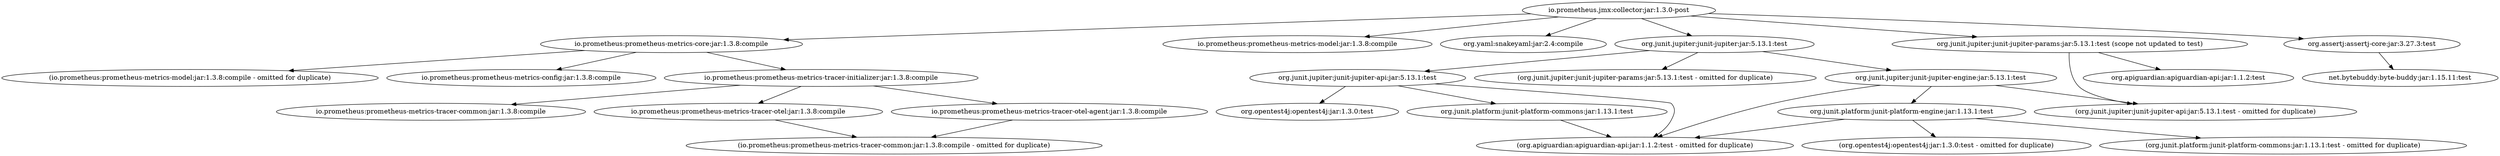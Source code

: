 digraph collector {
	"io.prometheus.jmx:collector:jar:1.3.0-post" -> "io.prometheus:prometheus-metrics-core:jar:1.3.8:compile" ; 
	"io.prometheus.jmx:collector:jar:1.3.0-post" -> "io.prometheus:prometheus-metrics-model:jar:1.3.8:compile" ; 
	"io.prometheus.jmx:collector:jar:1.3.0-post" -> "org.yaml:snakeyaml:jar:2.4:compile" ; 
	"io.prometheus.jmx:collector:jar:1.3.0-post" -> "org.junit.jupiter:junit-jupiter:jar:5.13.1:test" ; 
	"io.prometheus.jmx:collector:jar:1.3.0-post" -> "org.junit.jupiter:junit-jupiter-params:jar:5.13.1:test (scope not updated to test)" ; 
	"io.prometheus.jmx:collector:jar:1.3.0-post" -> "org.assertj:assertj-core:jar:3.27.3:test" ; 
	"io.prometheus:prometheus-metrics-core:jar:1.3.8:compile" -> "(io.prometheus:prometheus-metrics-model:jar:1.3.8:compile - omitted for duplicate)" ; 
	"io.prometheus:prometheus-metrics-core:jar:1.3.8:compile" -> "io.prometheus:prometheus-metrics-config:jar:1.3.8:compile" ; 
	"io.prometheus:prometheus-metrics-core:jar:1.3.8:compile" -> "io.prometheus:prometheus-metrics-tracer-initializer:jar:1.3.8:compile" ; 
	"io.prometheus:prometheus-metrics-tracer-initializer:jar:1.3.8:compile" -> "io.prometheus:prometheus-metrics-tracer-common:jar:1.3.8:compile" ; 
	"io.prometheus:prometheus-metrics-tracer-initializer:jar:1.3.8:compile" -> "io.prometheus:prometheus-metrics-tracer-otel:jar:1.3.8:compile" ; 
	"io.prometheus:prometheus-metrics-tracer-initializer:jar:1.3.8:compile" -> "io.prometheus:prometheus-metrics-tracer-otel-agent:jar:1.3.8:compile" ; 
	"io.prometheus:prometheus-metrics-tracer-otel:jar:1.3.8:compile" -> "(io.prometheus:prometheus-metrics-tracer-common:jar:1.3.8:compile - omitted for duplicate)" ; 
	"io.prometheus:prometheus-metrics-tracer-otel-agent:jar:1.3.8:compile" -> "(io.prometheus:prometheus-metrics-tracer-common:jar:1.3.8:compile - omitted for duplicate)" ; 
	"org.junit.jupiter:junit-jupiter:jar:5.13.1:test" -> "org.junit.jupiter:junit-jupiter-api:jar:5.13.1:test" ; 
	"org.junit.jupiter:junit-jupiter:jar:5.13.1:test" -> "(org.junit.jupiter:junit-jupiter-params:jar:5.13.1:test - omitted for duplicate)" ; 
	"org.junit.jupiter:junit-jupiter:jar:5.13.1:test" -> "org.junit.jupiter:junit-jupiter-engine:jar:5.13.1:test" ; 
	"org.junit.jupiter:junit-jupiter-api:jar:5.13.1:test" -> "org.opentest4j:opentest4j:jar:1.3.0:test" ; 
	"org.junit.jupiter:junit-jupiter-api:jar:5.13.1:test" -> "org.junit.platform:junit-platform-commons:jar:1.13.1:test" ; 
	"org.junit.jupiter:junit-jupiter-api:jar:5.13.1:test" -> "(org.apiguardian:apiguardian-api:jar:1.1.2:test - omitted for duplicate)" ; 
	"org.junit.platform:junit-platform-commons:jar:1.13.1:test" -> "(org.apiguardian:apiguardian-api:jar:1.1.2:test - omitted for duplicate)" ; 
	"org.junit.jupiter:junit-jupiter-engine:jar:5.13.1:test" -> "org.junit.platform:junit-platform-engine:jar:1.13.1:test" ; 
	"org.junit.jupiter:junit-jupiter-engine:jar:5.13.1:test" -> "(org.junit.jupiter:junit-jupiter-api:jar:5.13.1:test - omitted for duplicate)" ; 
	"org.junit.jupiter:junit-jupiter-engine:jar:5.13.1:test" -> "(org.apiguardian:apiguardian-api:jar:1.1.2:test - omitted for duplicate)" ; 
	"org.junit.platform:junit-platform-engine:jar:1.13.1:test" -> "(org.opentest4j:opentest4j:jar:1.3.0:test - omitted for duplicate)" ; 
	"org.junit.platform:junit-platform-engine:jar:1.13.1:test" -> "(org.junit.platform:junit-platform-commons:jar:1.13.1:test - omitted for duplicate)" ; 
	"org.junit.platform:junit-platform-engine:jar:1.13.1:test" -> "(org.apiguardian:apiguardian-api:jar:1.1.2:test - omitted for duplicate)" ; 
	"org.junit.jupiter:junit-jupiter-params:jar:5.13.1:test (scope not updated to test)" -> "(org.junit.jupiter:junit-jupiter-api:jar:5.13.1:test - omitted for duplicate)" ; 
	"org.junit.jupiter:junit-jupiter-params:jar:5.13.1:test (scope not updated to test)" -> "org.apiguardian:apiguardian-api:jar:1.1.2:test" ; 
	"org.assertj:assertj-core:jar:3.27.3:test" -> "net.bytebuddy:byte-buddy:jar:1.15.11:test" ; 
}
digraph integration_tests {
	"io.prometheus.jmx:integration_tests:jar:1.3.0-post" -> "org.verifyica:verifyica-api:jar:0.14.0:compile" ; 
	"io.prometheus.jmx:integration_tests:jar:1.3.0-post" -> "org.verifyica:verifyica-engine:jar:0.14.0:compile" ; 
	"io.prometheus.jmx:integration_tests:jar:1.3.0-post" -> "io.prometheus.jmx:jmx_prometheus_common:jar:1.3.0-post:compile" ; 
	"io.prometheus.jmx:integration_tests:jar:1.3.0-post" -> "io.prometheus:prometheus-metrics-model:jar:1.3.8:compile" ; 
	"io.prometheus.jmx:integration_tests:jar:1.3.0-post" -> "io.prometheus:prometheus-metrics-exposition-formats:jar:1.3.8:compile" ; 
	"io.prometheus.jmx:integration_tests:jar:1.3.0-post" -> "org.slf4j:slf4j-api:jar:2.1.0-alpha1:compile" ; 
	"io.prometheus.jmx:integration_tests:jar:1.3.0-post" -> "ch.qos.logback:logback-classic:jar:1.5.18:compile" ; 
	"io.prometheus.jmx:integration_tests:jar:1.3.0-post" -> "org.testcontainers:testcontainers:jar:1.21.1:compile" ; 
	"io.prometheus.jmx:integration_tests:jar:1.3.0-post" -> "org.apache.commons:commons-compress:jar:1.27.1:compile" ; 
	"io.prometheus.jmx:integration_tests:jar:1.3.0-post" -> "org.assertj:assertj-core:jar:3.27.3:compile" ; 
	"io.prometheus.jmx:integration_tests:jar:1.3.0-post" -> "io.prometheus:prometheus-metrics-instrumentation-jvm:jar:1.3.8:test" ; 
	"io.prometheus.jmx:integration_tests:jar:1.3.0-post" -> "org.yaml:snakeyaml:jar:2.4:test" ; 
	"io.prometheus.jmx:integration_tests:jar:1.3.0-post" -> "io.prometheus.jmx:jmx_example_application:jar:1.3.0-post:test" ; 
	"org.verifyica:verifyica-api:jar:0.14.0:compile" -> "org.junit.platform:junit-platform-commons:jar:1.13.0:compile" ; 
	"org.junit.platform:junit-platform-commons:jar:1.13.0:compile" -> "org.apiguardian:apiguardian-api:jar:1.1.2:compile" ; 
	"org.verifyica:verifyica-engine:jar:0.14.0:compile" -> "org.junit.platform:junit-platform-launcher:jar:1.13.0:compile" ; 
	"org.junit.platform:junit-platform-launcher:jar:1.13.0:compile" -> "org.junit.platform:junit-platform-engine:jar:1.13.0:compile" ; 
	"org.junit.platform:junit-platform-launcher:jar:1.13.0:compile" -> "(org.apiguardian:apiguardian-api:jar:1.1.2:compile - omitted for duplicate)" ; 
	"org.junit.platform:junit-platform-engine:jar:1.13.0:compile" -> "org.opentest4j:opentest4j:jar:1.3.0:compile" ; 
	"org.junit.platform:junit-platform-engine:jar:1.13.0:compile" -> "(org.junit.platform:junit-platform-commons:jar:1.13.0:compile - omitted for duplicate)" ; 
	"org.junit.platform:junit-platform-engine:jar:1.13.0:compile" -> "(org.apiguardian:apiguardian-api:jar:1.1.2:compile - omitted for duplicate)" ; 
	"io.prometheus:prometheus-metrics-exposition-formats:jar:1.3.8:compile" -> "io.prometheus:prometheus-metrics-exposition-formats-no-protobuf:jar:1.3.8:compile" ; 
	"io.prometheus:prometheus-metrics-exposition-formats-no-protobuf:jar:1.3.8:compile" -> "io.prometheus:prometheus-metrics-exposition-textformats:jar:1.3.8:compile" ; 
	"io.prometheus:prometheus-metrics-exposition-formats-no-protobuf:jar:1.3.8:compile" -> "com.google.protobuf:protobuf-java:jar:4.31.0:compile" ; 
	"io.prometheus:prometheus-metrics-exposition-textformats:jar:1.3.8:compile" -> "(io.prometheus:prometheus-metrics-model:jar:1.3.8:compile - omitted for duplicate)" ; 
	"io.prometheus:prometheus-metrics-exposition-textformats:jar:1.3.8:compile" -> "(io.prometheus:prometheus-metrics-config:jar:1.3.8:compile - omitted for duplicate)" ; 
	"ch.qos.logback:logback-classic:jar:1.5.18:compile" -> "ch.qos.logback:logback-core:jar:1.5.18:compile" ; 
	"ch.qos.logback:logback-classic:jar:1.5.18:compile" -> "(org.slf4j:slf4j-api:jar:2.0.17:compile - omitted for conflict with 2.1.0-alpha1)" ; 
	"org.testcontainers:testcontainers:jar:1.21.1:compile" -> "junit:junit:jar:4.13.2:compile" ; 
	"org.testcontainers:testcontainers:jar:1.21.1:compile" -> "(org.slf4j:slf4j-api:jar:1.7.36:compile - omitted for conflict with 2.1.0-alpha1)" ; 
	"org.testcontainers:testcontainers:jar:1.21.1:compile" -> "org.rnorth.duct-tape:duct-tape:jar:1.0.8:compile" ; 
	"org.testcontainers:testcontainers:jar:1.21.1:compile" -> "com.github.docker-java:docker-java-api:jar:3.4.2:compile" ; 
	"org.testcontainers:testcontainers:jar:1.21.1:compile" -> "com.github.docker-java:docker-java-transport-zerodep:jar:3.4.2:compile" ; 
	"junit:junit:jar:4.13.2:compile" -> "org.hamcrest:hamcrest-core:jar:1.3:compile" ; 
	"org.rnorth.duct-tape:duct-tape:jar:1.0.8:compile" -> "org.jetbrains:annotations:jar:17.0.0:compile" ; 
	"com.github.docker-java:docker-java-api:jar:3.4.2:compile" -> "com.fasterxml.jackson.core:jackson-annotations:jar:2.10.3:compile" ; 
	"com.github.docker-java:docker-java-api:jar:3.4.2:compile" -> "(org.slf4j:slf4j-api:jar:1.7.30:compile - omitted for conflict with 2.1.0-alpha1)" ; 
	"com.github.docker-java:docker-java-transport-zerodep:jar:3.4.2:compile" -> "com.github.docker-java:docker-java-transport:jar:3.4.2:compile" ; 
	"com.github.docker-java:docker-java-transport-zerodep:jar:3.4.2:compile" -> "(org.slf4j:slf4j-api:jar:1.7.25:compile - omitted for conflict with 2.1.0-alpha1)" ; 
	"com.github.docker-java:docker-java-transport-zerodep:jar:3.4.2:compile" -> "net.java.dev.jna:jna:jar:5.13.0:compile" ; 
	"org.apache.commons:commons-compress:jar:1.27.1:compile" -> "commons-codec:commons-codec:jar:1.17.1:compile" ; 
	"org.apache.commons:commons-compress:jar:1.27.1:compile" -> "commons-io:commons-io:jar:2.16.1:compile" ; 
	"org.apache.commons:commons-compress:jar:1.27.1:compile" -> "org.apache.commons:commons-lang3:jar:3.16.0:compile" ; 
	"org.assertj:assertj-core:jar:3.27.3:compile" -> "net.bytebuddy:byte-buddy:jar:1.15.11:compile" ; 
	"io.prometheus:prometheus-metrics-instrumentation-jvm:jar:1.3.8:test" -> "io.prometheus:prometheus-metrics-core:jar:1.3.8:test" ; 
	"io.prometheus:prometheus-metrics-core:jar:1.3.8:test" -> "(io.prometheus:prometheus-metrics-model:jar:1.3.8:test - omitted for duplicate)" ; 
	"io.prometheus:prometheus-metrics-core:jar:1.3.8:test" -> "io.prometheus:prometheus-metrics-config:jar:1.3.8:compile" ; 
	"io.prometheus:prometheus-metrics-core:jar:1.3.8:test" -> "io.prometheus:prometheus-metrics-tracer-initializer:jar:1.3.8:test" ; 
	"io.prometheus:prometheus-metrics-tracer-initializer:jar:1.3.8:test" -> "io.prometheus:prometheus-metrics-tracer-common:jar:1.3.8:test" ; 
	"io.prometheus:prometheus-metrics-tracer-initializer:jar:1.3.8:test" -> "io.prometheus:prometheus-metrics-tracer-otel:jar:1.3.8:test" ; 
	"io.prometheus:prometheus-metrics-tracer-initializer:jar:1.3.8:test" -> "io.prometheus:prometheus-metrics-tracer-otel-agent:jar:1.3.8:test" ; 
	"io.prometheus:prometheus-metrics-tracer-otel:jar:1.3.8:test" -> "(io.prometheus:prometheus-metrics-tracer-common:jar:1.3.8:test - omitted for duplicate)" ; 
	"io.prometheus:prometheus-metrics-tracer-otel-agent:jar:1.3.8:test" -> "(io.prometheus:prometheus-metrics-tracer-common:jar:1.3.8:test - omitted for duplicate)" ; 
}
digraph jmx_example_application {
}
digraph jmx_prometheus_common {
	"io.prometheus.jmx:jmx_prometheus_common:jar:1.3.0-post" -> "io.prometheus:prometheus-metrics-core:jar:1.3.8:compile" ; 
	"io.prometheus.jmx:jmx_prometheus_common:jar:1.3.0-post" -> "io.prometheus:prometheus-metrics-model:jar:1.3.8:compile" ; 
	"io.prometheus.jmx:jmx_prometheus_common:jar:1.3.0-post" -> "io.prometheus:prometheus-metrics-exporter-common:jar:1.3.8:compile" ; 
	"io.prometheus.jmx:jmx_prometheus_common:jar:1.3.0-post" -> "io.prometheus:prometheus-metrics-exporter-httpserver:jar:1.3.8:compile" ; 
	"io.prometheus.jmx:jmx_prometheus_common:jar:1.3.0-post" -> "io.prometheus:prometheus-metrics-exporter-opentelemetry:jar:1.3.8:compile" ; 
	"io.prometheus.jmx:jmx_prometheus_common:jar:1.3.0-post" -> "io.prometheus.jmx:collector:jar:1.3.0-post:compile" ; 
	"io.prometheus.jmx:jmx_prometheus_common:jar:1.3.0-post" -> "org.junit.jupiter:junit-jupiter-api:jar:5.13.1:test" ; 
	"io.prometheus.jmx:jmx_prometheus_common:jar:1.3.0-post" -> "org.assertj:assertj-core:jar:3.27.3:test" ; 
	"io.prometheus.jmx:jmx_prometheus_common:jar:1.3.0-post" -> "org.apache.maven.plugins:maven-shade-plugin:jar:3.6.0:compile" ; 
	"io.prometheus:prometheus-metrics-core:jar:1.3.8:compile" -> "(io.prometheus:prometheus-metrics-model:jar:1.3.8:compile - version managed from 1.3.8; omitted for duplicate)" ; 
	"io.prometheus:prometheus-metrics-core:jar:1.3.8:compile" -> "io.prometheus:prometheus-metrics-config:jar:1.3.8:compile" ; 
	"io.prometheus:prometheus-metrics-core:jar:1.3.8:compile" -> "io.prometheus:prometheus-metrics-tracer-initializer:jar:1.3.8:compile" ; 
	"io.prometheus:prometheus-metrics-tracer-initializer:jar:1.3.8:compile" -> "io.prometheus:prometheus-metrics-tracer-common:jar:1.3.8:compile" ; 
	"io.prometheus:prometheus-metrics-tracer-initializer:jar:1.3.8:compile" -> "io.prometheus:prometheus-metrics-tracer-otel:jar:1.3.8:compile" ; 
	"io.prometheus:prometheus-metrics-tracer-initializer:jar:1.3.8:compile" -> "io.prometheus:prometheus-metrics-tracer-otel-agent:jar:1.3.8:compile" ; 
	"io.prometheus:prometheus-metrics-tracer-otel:jar:1.3.8:compile" -> "(io.prometheus:prometheus-metrics-tracer-common:jar:1.3.8:compile - omitted for duplicate)" ; 
	"io.prometheus:prometheus-metrics-tracer-otel-agent:jar:1.3.8:compile" -> "(io.prometheus:prometheus-metrics-tracer-common:jar:1.3.8:compile - omitted for duplicate)" ; 
	"io.prometheus:prometheus-metrics-exporter-common:jar:1.3.8:compile" -> "(io.prometheus:prometheus-metrics-model:jar:1.3.8:compile - version managed from 1.3.8; omitted for duplicate)" ; 
	"io.prometheus:prometheus-metrics-exporter-common:jar:1.3.8:compile" -> "io.prometheus:prometheus-metrics-exposition-textformats:jar:1.3.8:compile" ; 
	"io.prometheus:prometheus-metrics-exporter-common:jar:1.3.8:compile" -> "io.prometheus:prometheus-metrics-exposition-formats:jar:1.3.8:runtime" ; 
	"io.prometheus:prometheus-metrics-exposition-textformats:jar:1.3.8:compile" -> "(io.prometheus:prometheus-metrics-model:jar:1.3.8:compile - version managed from 1.3.8; omitted for duplicate)" ; 
	"io.prometheus:prometheus-metrics-exposition-textformats:jar:1.3.8:compile" -> "(io.prometheus:prometheus-metrics-config:jar:1.3.8:compile - omitted for duplicate)" ; 
	"io.prometheus:prometheus-metrics-exposition-formats:jar:1.3.8:runtime" -> "io.prometheus:prometheus-metrics-exposition-formats-no-protobuf:jar:1.3.8:runtime" ; 
	"io.prometheus:prometheus-metrics-exposition-formats-no-protobuf:jar:1.3.8:runtime" -> "(io.prometheus:prometheus-metrics-exposition-textformats:jar:1.3.8:runtime - omitted for duplicate)" ; 
	"io.prometheus:prometheus-metrics-exposition-formats-no-protobuf:jar:1.3.8:runtime" -> "com.google.protobuf:protobuf-java:jar:4.31.0:runtime" ; 
	"io.prometheus:prometheus-metrics-exporter-httpserver:jar:1.3.8:compile" -> "(io.prometheus:prometheus-metrics-exporter-common:jar:1.3.8:compile - version managed from 1.3.8; omitted for duplicate)" ; 
	"io.prometheus:prometheus-metrics-exporter-opentelemetry:jar:1.3.8:compile" -> "io.prometheus:prometheus-metrics-exporter-opentelemetry-no-otel:jar:1.3.8:compile" ; 
	"io.prometheus:prometheus-metrics-exporter-opentelemetry-no-otel:jar:1.3.8:compile" -> "(io.prometheus:prometheus-metrics-core:jar:1.3.8:compile - version managed from 1.3.8; omitted for duplicate)" ; 
	"io.prometheus:prometheus-metrics-exporter-opentelemetry-no-otel:jar:1.3.8:compile" -> "io.prometheus:prometheus-metrics-exporter-opentelemetry-otel-agent-resources:jar:1.3.8:compile" ; 
	"io.prometheus:prometheus-metrics-exporter-opentelemetry-no-otel:jar:1.3.8:compile" -> "io.opentelemetry:opentelemetry-api:jar:1.50.0:compile" ; 
	"io.prometheus:prometheus-metrics-exporter-opentelemetry-no-otel:jar:1.3.8:compile" -> "io.opentelemetry:opentelemetry-sdk:jar:1.50.0:compile" ; 
	"io.prometheus:prometheus-metrics-exporter-opentelemetry-no-otel:jar:1.3.8:compile" -> "io.opentelemetry:opentelemetry-exporter-otlp:jar:1.50.0:compile" ; 
	"io.prometheus:prometheus-metrics-exporter-opentelemetry-no-otel:jar:1.3.8:compile" -> "io.opentelemetry:opentelemetry-sdk-extension-autoconfigure:jar:1.50.0:compile" ; 
	"io.prometheus:prometheus-metrics-exporter-opentelemetry-no-otel:jar:1.3.8:compile" -> "io.opentelemetry:opentelemetry-sdk-extension-incubator:jar:1.50.0-alpha:compile" ; 
	"io.prometheus:prometheus-metrics-exporter-opentelemetry-no-otel:jar:1.3.8:compile" -> "io.opentelemetry.instrumentation:opentelemetry-resources:jar:2.16.0-alpha:compile" ; 
	"io.opentelemetry:opentelemetry-api:jar:1.50.0:compile" -> "io.opentelemetry:opentelemetry-context:jar:1.50.0:compile" ; 
	"io.opentelemetry:opentelemetry-sdk:jar:1.50.0:compile" -> "(io.opentelemetry:opentelemetry-api:jar:1.50.0:compile - omitted for duplicate)" ; 
	"io.opentelemetry:opentelemetry-sdk:jar:1.50.0:compile" -> "io.opentelemetry:opentelemetry-sdk-common:jar:1.50.0:compile (scope not updated to compile)" ; 
	"io.opentelemetry:opentelemetry-sdk:jar:1.50.0:compile" -> "io.opentelemetry:opentelemetry-sdk-trace:jar:1.50.0:compile" ; 
	"io.opentelemetry:opentelemetry-sdk:jar:1.50.0:compile" -> "io.opentelemetry:opentelemetry-sdk-metrics:jar:1.50.0:compile" ; 
	"io.opentelemetry:opentelemetry-sdk:jar:1.50.0:compile" -> "io.opentelemetry:opentelemetry-sdk-logs:jar:1.50.0:compile" ; 
	"io.opentelemetry:opentelemetry-sdk-common:jar:1.50.0:compile (scope not updated to compile)" -> "(io.opentelemetry:opentelemetry-api:jar:1.50.0:compile - omitted for duplicate)" ; 
	"io.opentelemetry:opentelemetry-sdk-trace:jar:1.50.0:compile" -> "(io.opentelemetry:opentelemetry-api:jar:1.50.0:compile - omitted for duplicate)" ; 
	"io.opentelemetry:opentelemetry-sdk-trace:jar:1.50.0:compile" -> "(io.opentelemetry:opentelemetry-sdk-common:jar:1.50.0:compile - omitted for duplicate)" ; 
	"io.opentelemetry:opentelemetry-sdk-metrics:jar:1.50.0:compile" -> "(io.opentelemetry:opentelemetry-api:jar:1.50.0:compile - omitted for duplicate)" ; 
	"io.opentelemetry:opentelemetry-sdk-metrics:jar:1.50.0:compile" -> "(io.opentelemetry:opentelemetry-sdk-common:jar:1.50.0:compile - omitted for duplicate)" ; 
	"io.opentelemetry:opentelemetry-sdk-logs:jar:1.50.0:compile" -> "(io.opentelemetry:opentelemetry-api:jar:1.50.0:compile - omitted for duplicate)" ; 
	"io.opentelemetry:opentelemetry-sdk-logs:jar:1.50.0:compile" -> "(io.opentelemetry:opentelemetry-sdk-common:jar:1.50.0:compile - omitted for duplicate)" ; 
	"io.opentelemetry:opentelemetry-exporter-otlp:jar:1.50.0:compile" -> "(io.opentelemetry:opentelemetry-sdk-trace:jar:1.50.0:compile - omitted for duplicate)" ; 
	"io.opentelemetry:opentelemetry-exporter-otlp:jar:1.50.0:compile" -> "(io.opentelemetry:opentelemetry-sdk-metrics:jar:1.50.0:compile - omitted for duplicate)" ; 
	"io.opentelemetry:opentelemetry-exporter-otlp:jar:1.50.0:compile" -> "(io.opentelemetry:opentelemetry-sdk-logs:jar:1.50.0:compile - omitted for duplicate)" ; 
	"io.opentelemetry:opentelemetry-exporter-otlp:jar:1.50.0:compile" -> "io.opentelemetry:opentelemetry-exporter-otlp-common:jar:1.50.0:runtime" ; 
	"io.opentelemetry:opentelemetry-exporter-otlp:jar:1.50.0:compile" -> "io.opentelemetry:opentelemetry-exporter-sender-okhttp:jar:1.50.0:runtime" ; 
	"io.opentelemetry:opentelemetry-exporter-otlp:jar:1.50.0:compile" -> "io.opentelemetry:opentelemetry-sdk-extension-autoconfigure-spi:jar:1.50.0:compile (scope not updated to compile)" ; 
	"io.opentelemetry:opentelemetry-exporter-otlp-common:jar:1.50.0:runtime" -> "io.opentelemetry:opentelemetry-exporter-common:jar:1.50.0:runtime" ; 
	"io.opentelemetry:opentelemetry-exporter-common:jar:1.50.0:runtime" -> "(io.opentelemetry:opentelemetry-api:jar:1.50.0:runtime - omitted for duplicate)" ; 
	"io.opentelemetry:opentelemetry-exporter-common:jar:1.50.0:runtime" -> "(io.opentelemetry:opentelemetry-sdk-extension-autoconfigure-spi:jar:1.50.0:runtime - omitted for duplicate)" ; 
	"io.opentelemetry:opentelemetry-exporter-sender-okhttp:jar:1.50.0:runtime" -> "(io.opentelemetry:opentelemetry-exporter-common:jar:1.50.0:runtime - omitted for duplicate)" ; 
	"io.opentelemetry:opentelemetry-exporter-sender-okhttp:jar:1.50.0:runtime" -> "(io.opentelemetry:opentelemetry-sdk-common:jar:1.50.0:runtime - omitted for duplicate)" ; 
	"io.opentelemetry:opentelemetry-exporter-sender-okhttp:jar:1.50.0:runtime" -> "com.squareup.okhttp3:okhttp:jar:4.12.0:runtime" ; 
	"com.squareup.okhttp3:okhttp:jar:4.12.0:runtime" -> "com.squareup.okio:okio:jar:3.6.0:runtime" ; 
	"com.squareup.okhttp3:okhttp:jar:4.12.0:runtime" -> "org.jetbrains.kotlin:kotlin-stdlib-jdk8:jar:1.8.21:runtime" ; 
	"com.squareup.okio:okio:jar:3.6.0:runtime" -> "com.squareup.okio:okio-jvm:jar:3.6.0:runtime" ; 
	"com.squareup.okio:okio-jvm:jar:3.6.0:runtime" -> "(org.jetbrains.kotlin:kotlin-stdlib-jdk8:jar:1.9.10:runtime - omitted for conflict with 1.8.21)" ; 
	"com.squareup.okio:okio-jvm:jar:3.6.0:runtime" -> "org.jetbrains.kotlin:kotlin-stdlib-common:jar:1.9.10:runtime" ; 
	"org.jetbrains.kotlin:kotlin-stdlib-jdk8:jar:1.8.21:runtime" -> "org.jetbrains.kotlin:kotlin-stdlib:jar:1.8.21:runtime" ; 
	"org.jetbrains.kotlin:kotlin-stdlib-jdk8:jar:1.8.21:runtime" -> "org.jetbrains.kotlin:kotlin-stdlib-jdk7:jar:1.8.21:runtime" ; 
	"org.jetbrains.kotlin:kotlin-stdlib:jar:1.8.21:runtime" -> "(org.jetbrains.kotlin:kotlin-stdlib-common:jar:1.8.21:runtime - omitted for conflict with 1.9.10)" ; 
	"org.jetbrains.kotlin:kotlin-stdlib:jar:1.8.21:runtime" -> "org.jetbrains:annotations:jar:13.0:runtime" ; 
	"org.jetbrains.kotlin:kotlin-stdlib-jdk7:jar:1.8.21:runtime" -> "(org.jetbrains.kotlin:kotlin-stdlib:jar:1.8.21:runtime - omitted for duplicate)" ; 
	"io.opentelemetry:opentelemetry-sdk-extension-autoconfigure-spi:jar:1.50.0:compile (scope not updated to compile)" -> "(io.opentelemetry:opentelemetry-sdk:jar:1.50.0:compile - omitted for duplicate)" ; 
	"io.opentelemetry:opentelemetry-sdk-extension-autoconfigure:jar:1.50.0:compile" -> "(io.opentelemetry:opentelemetry-sdk:jar:1.50.0:compile - omitted for duplicate)" ; 
	"io.opentelemetry:opentelemetry-sdk-extension-autoconfigure:jar:1.50.0:compile" -> "(io.opentelemetry:opentelemetry-sdk-extension-autoconfigure-spi:jar:1.50.0:compile - omitted for duplicate)" ; 
	"io.opentelemetry:opentelemetry-sdk-extension-incubator:jar:1.50.0-alpha:compile" -> "(io.opentelemetry:opentelemetry-sdk:jar:1.50.0:compile - omitted for duplicate)" ; 
	"io.opentelemetry:opentelemetry-sdk-extension-incubator:jar:1.50.0-alpha:compile" -> "io.opentelemetry:opentelemetry-api-incubator:jar:1.50.0-alpha:compile (scope not updated to compile)" ; 
	"io.opentelemetry:opentelemetry-sdk-extension-incubator:jar:1.50.0-alpha:compile" -> "com.fasterxml.jackson.core:jackson-annotations:jar:2.19.0:compile (scope not updated to compile)" ; 
	"io.opentelemetry:opentelemetry-sdk-extension-incubator:jar:1.50.0-alpha:compile" -> "(io.opentelemetry:opentelemetry-sdk-extension-autoconfigure-spi:jar:1.50.0:runtime - omitted for duplicate)" ; 
	"io.opentelemetry:opentelemetry-sdk-extension-incubator:jar:1.50.0-alpha:compile" -> "org.snakeyaml:snakeyaml-engine:jar:2.9:runtime" ; 
	"io.opentelemetry:opentelemetry-sdk-extension-incubator:jar:1.50.0-alpha:compile" -> "com.fasterxml.jackson.core:jackson-databind:jar:2.19.0:runtime" ; 
	"io.opentelemetry:opentelemetry-sdk-extension-incubator:jar:1.50.0-alpha:compile" -> "com.fasterxml.jackson.dataformat:jackson-dataformat-yaml:jar:2.19.0:runtime" ; 
	"io.opentelemetry:opentelemetry-sdk-extension-incubator:jar:1.50.0-alpha:compile" -> "(io.opentelemetry:opentelemetry-sdk-extension-autoconfigure:jar:1.50.0:runtime - omitted for duplicate)" ; 
	"io.opentelemetry:opentelemetry-api-incubator:jar:1.50.0-alpha:compile (scope not updated to compile)" -> "(io.opentelemetry:opentelemetry-api:jar:1.50.0:compile - omitted for duplicate)" ; 
	"com.fasterxml.jackson.core:jackson-databind:jar:2.19.0:runtime" -> "(com.fasterxml.jackson.core:jackson-annotations:jar:2.19.0:runtime - omitted for duplicate)" ; 
	"com.fasterxml.jackson.core:jackson-databind:jar:2.19.0:runtime" -> "com.fasterxml.jackson.core:jackson-core:jar:2.19.0:runtime" ; 
	"com.fasterxml.jackson.dataformat:jackson-dataformat-yaml:jar:2.19.0:runtime" -> "(com.fasterxml.jackson.core:jackson-databind:jar:2.19.0:runtime - omitted for duplicate)" ; 
	"com.fasterxml.jackson.dataformat:jackson-dataformat-yaml:jar:2.19.0:runtime" -> "org.yaml:snakeyaml:jar:2.4:runtime" ; 
	"com.fasterxml.jackson.dataformat:jackson-dataformat-yaml:jar:2.19.0:runtime" -> "(com.fasterxml.jackson.core:jackson-core:jar:2.19.0:runtime - omitted for duplicate)" ; 
	"io.opentelemetry.instrumentation:opentelemetry-resources:jar:2.16.0-alpha:compile" -> "io.opentelemetry.instrumentation:opentelemetry-instrumentation-api:jar:2.16.0:compile" ; 
	"io.opentelemetry.instrumentation:opentelemetry-resources:jar:2.16.0-alpha:compile" -> "io.opentelemetry.instrumentation:opentelemetry-instrumentation-api-incubator:jar:2.16.0-alpha:compile" ; 
	"io.opentelemetry.instrumentation:opentelemetry-resources:jar:2.16.0-alpha:compile" -> "(io.opentelemetry:opentelemetry-api:jar:1.50.0:compile - omitted for duplicate)" ; 
	"io.opentelemetry.instrumentation:opentelemetry-resources:jar:2.16.0-alpha:compile" -> "(io.opentelemetry:opentelemetry-sdk-common:jar:1.50.0:runtime - omitted for duplicate)" ; 
	"io.opentelemetry.instrumentation:opentelemetry-resources:jar:2.16.0-alpha:compile" -> "(io.opentelemetry:opentelemetry-sdk-extension-autoconfigure-spi:jar:1.50.0:runtime - omitted for duplicate)" ; 
	"io.opentelemetry.instrumentation:opentelemetry-resources:jar:2.16.0-alpha:compile" -> "io.opentelemetry.semconv:opentelemetry-semconv:jar:1.32.0:compile (scope not updated to compile)" ; 
	"io.opentelemetry.instrumentation:opentelemetry-instrumentation-api:jar:2.16.0:compile" -> "(io.opentelemetry:opentelemetry-api:jar:1.50.0:compile - omitted for duplicate)" ; 
	"io.opentelemetry.instrumentation:opentelemetry-instrumentation-api:jar:2.16.0:compile" -> "(io.opentelemetry:opentelemetry-api-incubator:jar:1.50.0-alpha:runtime - omitted for duplicate)" ; 
	"io.opentelemetry.instrumentation:opentelemetry-instrumentation-api:jar:2.16.0:compile" -> "(io.opentelemetry.semconv:opentelemetry-semconv:jar:1.32.0:runtime - omitted for duplicate)" ; 
	"io.opentelemetry.instrumentation:opentelemetry-instrumentation-api-incubator:jar:2.16.0-alpha:compile" -> "(io.opentelemetry.semconv:opentelemetry-semconv:jar:1.32.0:compile - omitted for duplicate)" ; 
	"io.opentelemetry.instrumentation:opentelemetry-instrumentation-api-incubator:jar:2.16.0-alpha:compile" -> "(io.opentelemetry.instrumentation:opentelemetry-instrumentation-api:jar:2.16.0:compile - omitted for duplicate)" ; 
	"io.opentelemetry.instrumentation:opentelemetry-instrumentation-api-incubator:jar:2.16.0-alpha:compile" -> "(io.opentelemetry:opentelemetry-api-incubator:jar:1.50.0-alpha:runtime - omitted for duplicate)" ; 
	"org.junit.jupiter:junit-jupiter-api:jar:5.13.1:test" -> "org.opentest4j:opentest4j:jar:1.3.0:test" ; 
	"org.junit.jupiter:junit-jupiter-api:jar:5.13.1:test" -> "org.junit.platform:junit-platform-commons:jar:1.13.1:test" ; 
	"org.junit.jupiter:junit-jupiter-api:jar:5.13.1:test" -> "org.apiguardian:apiguardian-api:jar:1.1.2:test" ; 
	"org.junit.platform:junit-platform-commons:jar:1.13.1:test" -> "(org.apiguardian:apiguardian-api:jar:1.1.2:test - omitted for duplicate)" ; 
	"org.assertj:assertj-core:jar:3.27.3:test" -> "net.bytebuddy:byte-buddy:jar:1.15.11:test" ; 
	"org.apache.maven.plugins:maven-shade-plugin:jar:3.6.0:compile" -> "org.codehaus.plexus:plexus-utils:jar:3.5.1:compile" ; 
	"org.apache.maven.plugins:maven-shade-plugin:jar:3.6.0:compile" -> "org.slf4j:slf4j-api:jar:1.7.36:compile" ; 
	"org.apache.maven.plugins:maven-shade-plugin:jar:3.6.0:compile" -> "org.ow2.asm:asm:jar:9.7:compile" ; 
	"org.apache.maven.plugins:maven-shade-plugin:jar:3.6.0:compile" -> "org.ow2.asm:asm-commons:jar:9.7:compile" ; 
	"org.apache.maven.plugins:maven-shade-plugin:jar:3.6.0:compile" -> "org.jdom:jdom2:jar:2.0.6.1:compile" ; 
	"org.apache.maven.plugins:maven-shade-plugin:jar:3.6.0:compile" -> "org.apache.commons:commons-compress:jar:1.26.2:compile" ; 
	"org.apache.maven.plugins:maven-shade-plugin:jar:3.6.0:compile" -> "commons-io:commons-io:jar:2.16.1:compile" ; 
	"org.apache.maven.plugins:maven-shade-plugin:jar:3.6.0:compile" -> "org.vafer:jdependency:jar:2.10:compile" ; 
	"org.ow2.asm:asm-commons:jar:9.7:compile" -> "(org.ow2.asm:asm:jar:9.7:compile - omitted for duplicate)" ; 
	"org.ow2.asm:asm-commons:jar:9.7:compile" -> "org.ow2.asm:asm-tree:jar:9.7:compile" ; 
	"org.ow2.asm:asm-tree:jar:9.7:compile" -> "(org.ow2.asm:asm:jar:9.7:compile - omitted for duplicate)" ; 
	"org.apache.commons:commons-compress:jar:1.26.2:compile" -> "commons-codec:commons-codec:jar:1.17.0:compile" ; 
	"org.apache.commons:commons-compress:jar:1.26.2:compile" -> "(commons-io:commons-io:jar:2.16.1:compile - omitted for duplicate)" ; 
	"org.apache.commons:commons-compress:jar:1.26.2:compile" -> "org.apache.commons:commons-lang3:jar:3.14.0:compile" ; 
}
digraph jmx_prometheus_isolator_javaagent {
	"io.prometheus.jmx:jmx_prometheus_isolator_javaagent:jar:1.3.0-post" -> "org.apache.maven.plugins:maven-shade-plugin:jar:3.6.0:compile" ; 
	"org.apache.maven.plugins:maven-shade-plugin:jar:3.6.0:compile" -> "org.codehaus.plexus:plexus-utils:jar:3.5.1:compile" ; 
	"org.apache.maven.plugins:maven-shade-plugin:jar:3.6.0:compile" -> "org.slf4j:slf4j-api:jar:1.7.36:compile" ; 
	"org.apache.maven.plugins:maven-shade-plugin:jar:3.6.0:compile" -> "org.ow2.asm:asm:jar:9.7:compile" ; 
	"org.apache.maven.plugins:maven-shade-plugin:jar:3.6.0:compile" -> "org.ow2.asm:asm-commons:jar:9.7:compile" ; 
	"org.apache.maven.plugins:maven-shade-plugin:jar:3.6.0:compile" -> "org.jdom:jdom2:jar:2.0.6.1:compile" ; 
	"org.apache.maven.plugins:maven-shade-plugin:jar:3.6.0:compile" -> "org.apache.commons:commons-compress:jar:1.26.2:compile" ; 
	"org.apache.maven.plugins:maven-shade-plugin:jar:3.6.0:compile" -> "commons-io:commons-io:jar:2.16.1:compile" ; 
	"org.apache.maven.plugins:maven-shade-plugin:jar:3.6.0:compile" -> "org.vafer:jdependency:jar:2.10:compile" ; 
	"org.ow2.asm:asm-commons:jar:9.7:compile" -> "(org.ow2.asm:asm:jar:9.7:compile - omitted for duplicate)" ; 
	"org.ow2.asm:asm-commons:jar:9.7:compile" -> "org.ow2.asm:asm-tree:jar:9.7:compile" ; 
	"org.ow2.asm:asm-tree:jar:9.7:compile" -> "(org.ow2.asm:asm:jar:9.7:compile - omitted for duplicate)" ; 
	"org.apache.commons:commons-compress:jar:1.26.2:compile" -> "commons-codec:commons-codec:jar:1.17.0:compile" ; 
	"org.apache.commons:commons-compress:jar:1.26.2:compile" -> "(commons-io:commons-io:jar:2.16.1:compile - omitted for duplicate)" ; 
	"org.apache.commons:commons-compress:jar:1.26.2:compile" -> "org.apache.commons:commons-lang3:jar:3.14.0:compile" ; 
}
digraph jmx_prometheus_javaagent {
	"io.prometheus.jmx:jmx_prometheus_javaagent:jar:1.3.0-post" -> "io.prometheus.jmx:collector:jar:1.3.0-post:compile" ; 
	"io.prometheus.jmx:jmx_prometheus_javaagent:jar:1.3.0-post" -> "io.prometheus.jmx:jmx_prometheus_common:jar:1.3.0-post:compile" ; 
	"io.prometheus.jmx:jmx_prometheus_javaagent:jar:1.3.0-post" -> "io.prometheus:prometheus-metrics-instrumentation-jvm:jar:1.3.8:compile" ; 
	"io.prometheus.jmx:jmx_prometheus_javaagent:jar:1.3.0-post" -> "org.junit.jupiter:junit-jupiter:jar:5.13.1:test" ; 
	"io.prometheus.jmx:jmx_prometheus_javaagent:jar:1.3.0-post" -> "org.assertj:assertj-core:jar:3.27.3:test" ; 
	"io.prometheus.jmx:jmx_prometheus_javaagent:jar:1.3.0-post" -> "org.apache.maven.plugins:maven-shade-plugin:jar:3.6.0:compile" ; 
	"io.prometheus:prometheus-metrics-instrumentation-jvm:jar:1.3.8:compile" -> "io.prometheus:prometheus-metrics-core:jar:1.3.8:compile (version managed from 1.3.8)" ; 
	"io.prometheus:prometheus-metrics-core:jar:1.3.8:compile (version managed from 1.3.8)" -> "io.prometheus:prometheus-metrics-model:jar:1.3.8:compile (version managed from 1.3.8)" ; 
	"io.prometheus:prometheus-metrics-core:jar:1.3.8:compile (version managed from 1.3.8)" -> "io.prometheus:prometheus-metrics-config:jar:1.3.8:compile" ; 
	"io.prometheus:prometheus-metrics-core:jar:1.3.8:compile (version managed from 1.3.8)" -> "io.prometheus:prometheus-metrics-tracer-initializer:jar:1.3.8:compile" ; 
	"io.prometheus:prometheus-metrics-tracer-initializer:jar:1.3.8:compile" -> "io.prometheus:prometheus-metrics-tracer-common:jar:1.3.8:compile" ; 
	"io.prometheus:prometheus-metrics-tracer-initializer:jar:1.3.8:compile" -> "io.prometheus:prometheus-metrics-tracer-otel:jar:1.3.8:compile" ; 
	"io.prometheus:prometheus-metrics-tracer-initializer:jar:1.3.8:compile" -> "io.prometheus:prometheus-metrics-tracer-otel-agent:jar:1.3.8:compile" ; 
	"io.prometheus:prometheus-metrics-tracer-otel:jar:1.3.8:compile" -> "(io.prometheus:prometheus-metrics-tracer-common:jar:1.3.8:compile - omitted for duplicate)" ; 
	"io.prometheus:prometheus-metrics-tracer-otel-agent:jar:1.3.8:compile" -> "(io.prometheus:prometheus-metrics-tracer-common:jar:1.3.8:compile - omitted for duplicate)" ; 
	"org.junit.jupiter:junit-jupiter:jar:5.13.1:test" -> "org.junit.jupiter:junit-jupiter-api:jar:5.13.1:test" ; 
	"org.junit.jupiter:junit-jupiter:jar:5.13.1:test" -> "org.junit.jupiter:junit-jupiter-params:jar:5.13.1:test" ; 
	"org.junit.jupiter:junit-jupiter:jar:5.13.1:test" -> "org.junit.jupiter:junit-jupiter-engine:jar:5.13.1:test" ; 
	"org.junit.jupiter:junit-jupiter-api:jar:5.13.1:test" -> "org.opentest4j:opentest4j:jar:1.3.0:test" ; 
	"org.junit.jupiter:junit-jupiter-api:jar:5.13.1:test" -> "org.junit.platform:junit-platform-commons:jar:1.13.1:test" ; 
	"org.junit.jupiter:junit-jupiter-api:jar:5.13.1:test" -> "org.apiguardian:apiguardian-api:jar:1.1.2:test" ; 
	"org.junit.platform:junit-platform-commons:jar:1.13.1:test" -> "(org.apiguardian:apiguardian-api:jar:1.1.2:test - omitted for duplicate)" ; 
	"org.junit.jupiter:junit-jupiter-params:jar:5.13.1:test" -> "(org.junit.jupiter:junit-jupiter-api:jar:5.13.1:test - omitted for duplicate)" ; 
	"org.junit.jupiter:junit-jupiter-params:jar:5.13.1:test" -> "(org.apiguardian:apiguardian-api:jar:1.1.2:test - omitted for duplicate)" ; 
	"org.junit.jupiter:junit-jupiter-engine:jar:5.13.1:test" -> "org.junit.platform:junit-platform-engine:jar:1.13.1:test" ; 
	"org.junit.jupiter:junit-jupiter-engine:jar:5.13.1:test" -> "(org.junit.jupiter:junit-jupiter-api:jar:5.13.1:test - omitted for duplicate)" ; 
	"org.junit.jupiter:junit-jupiter-engine:jar:5.13.1:test" -> "(org.apiguardian:apiguardian-api:jar:1.1.2:test - omitted for duplicate)" ; 
	"org.junit.platform:junit-platform-engine:jar:1.13.1:test" -> "(org.opentest4j:opentest4j:jar:1.3.0:test - omitted for duplicate)" ; 
	"org.junit.platform:junit-platform-engine:jar:1.13.1:test" -> "(org.junit.platform:junit-platform-commons:jar:1.13.1:test - omitted for duplicate)" ; 
	"org.junit.platform:junit-platform-engine:jar:1.13.1:test" -> "(org.apiguardian:apiguardian-api:jar:1.1.2:test - omitted for duplicate)" ; 
	"org.assertj:assertj-core:jar:3.27.3:test" -> "net.bytebuddy:byte-buddy:jar:1.15.11:test" ; 
	"org.apache.maven.plugins:maven-shade-plugin:jar:3.6.0:compile" -> "org.codehaus.plexus:plexus-utils:jar:3.5.1:compile" ; 
	"org.apache.maven.plugins:maven-shade-plugin:jar:3.6.0:compile" -> "org.slf4j:slf4j-api:jar:1.7.36:compile" ; 
	"org.apache.maven.plugins:maven-shade-plugin:jar:3.6.0:compile" -> "org.ow2.asm:asm:jar:9.7:compile" ; 
	"org.apache.maven.plugins:maven-shade-plugin:jar:3.6.0:compile" -> "org.ow2.asm:asm-commons:jar:9.7:compile" ; 
	"org.apache.maven.plugins:maven-shade-plugin:jar:3.6.0:compile" -> "org.jdom:jdom2:jar:2.0.6.1:compile" ; 
	"org.apache.maven.plugins:maven-shade-plugin:jar:3.6.0:compile" -> "org.apache.commons:commons-compress:jar:1.26.2:compile" ; 
	"org.apache.maven.plugins:maven-shade-plugin:jar:3.6.0:compile" -> "commons-io:commons-io:jar:2.16.1:compile" ; 
	"org.apache.maven.plugins:maven-shade-plugin:jar:3.6.0:compile" -> "org.vafer:jdependency:jar:2.10:compile" ; 
	"org.ow2.asm:asm-commons:jar:9.7:compile" -> "(org.ow2.asm:asm:jar:9.7:compile - omitted for duplicate)" ; 
	"org.ow2.asm:asm-commons:jar:9.7:compile" -> "org.ow2.asm:asm-tree:jar:9.7:compile" ; 
	"org.ow2.asm:asm-tree:jar:9.7:compile" -> "(org.ow2.asm:asm:jar:9.7:compile - omitted for duplicate)" ; 
	"org.apache.commons:commons-compress:jar:1.26.2:compile" -> "commons-codec:commons-codec:jar:1.17.0:compile" ; 
	"org.apache.commons:commons-compress:jar:1.26.2:compile" -> "(commons-io:commons-io:jar:2.16.1:compile - omitted for duplicate)" ; 
	"org.apache.commons:commons-compress:jar:1.26.2:compile" -> "org.apache.commons:commons-lang3:jar:3.14.0:compile" ; 
}
digraph jmx_prometheus_standalone {
	"io.prometheus.jmx:jmx_prometheus_standalone:jar:1.3.0-post" -> "io.prometheus.jmx:collector:jar:1.3.0-post:compile" ; 
	"io.prometheus.jmx:jmx_prometheus_standalone:jar:1.3.0-post" -> "io.prometheus.jmx:jmx_prometheus_common:jar:1.3.0-post:compile" ; 
	"io.prometheus.jmx:jmx_prometheus_standalone:jar:1.3.0-post" -> "io.prometheus:prometheus-metrics-instrumentation-jvm:jar:1.3.8:compile" ; 
	"io.prometheus.jmx:jmx_prometheus_standalone:jar:1.3.0-post" -> "org.apache.maven.plugins:maven-shade-plugin:jar:3.6.0:compile" ; 
	"io.prometheus:prometheus-metrics-instrumentation-jvm:jar:1.3.8:compile" -> "io.prometheus:prometheus-metrics-core:jar:1.3.8:compile (version managed from 1.3.8)" ; 
	"io.prometheus:prometheus-metrics-core:jar:1.3.8:compile (version managed from 1.3.8)" -> "io.prometheus:prometheus-metrics-model:jar:1.3.8:compile (version managed from 1.3.8)" ; 
	"io.prometheus:prometheus-metrics-core:jar:1.3.8:compile (version managed from 1.3.8)" -> "io.prometheus:prometheus-metrics-config:jar:1.3.8:compile" ; 
	"io.prometheus:prometheus-metrics-core:jar:1.3.8:compile (version managed from 1.3.8)" -> "io.prometheus:prometheus-metrics-tracer-initializer:jar:1.3.8:compile" ; 
	"io.prometheus:prometheus-metrics-tracer-initializer:jar:1.3.8:compile" -> "io.prometheus:prometheus-metrics-tracer-common:jar:1.3.8:compile" ; 
	"io.prometheus:prometheus-metrics-tracer-initializer:jar:1.3.8:compile" -> "io.prometheus:prometheus-metrics-tracer-otel:jar:1.3.8:compile" ; 
	"io.prometheus:prometheus-metrics-tracer-initializer:jar:1.3.8:compile" -> "io.prometheus:prometheus-metrics-tracer-otel-agent:jar:1.3.8:compile" ; 
	"io.prometheus:prometheus-metrics-tracer-otel:jar:1.3.8:compile" -> "(io.prometheus:prometheus-metrics-tracer-common:jar:1.3.8:compile - omitted for duplicate)" ; 
	"io.prometheus:prometheus-metrics-tracer-otel-agent:jar:1.3.8:compile" -> "(io.prometheus:prometheus-metrics-tracer-common:jar:1.3.8:compile - omitted for duplicate)" ; 
	"org.apache.maven.plugins:maven-shade-plugin:jar:3.6.0:compile" -> "org.codehaus.plexus:plexus-utils:jar:3.5.1:compile" ; 
	"org.apache.maven.plugins:maven-shade-plugin:jar:3.6.0:compile" -> "org.slf4j:slf4j-api:jar:1.7.36:compile" ; 
	"org.apache.maven.plugins:maven-shade-plugin:jar:3.6.0:compile" -> "org.ow2.asm:asm:jar:9.7:compile" ; 
	"org.apache.maven.plugins:maven-shade-plugin:jar:3.6.0:compile" -> "org.ow2.asm:asm-commons:jar:9.7:compile" ; 
	"org.apache.maven.plugins:maven-shade-plugin:jar:3.6.0:compile" -> "org.jdom:jdom2:jar:2.0.6.1:compile" ; 
	"org.apache.maven.plugins:maven-shade-plugin:jar:3.6.0:compile" -> "org.apache.commons:commons-compress:jar:1.26.2:compile" ; 
	"org.apache.maven.plugins:maven-shade-plugin:jar:3.6.0:compile" -> "commons-io:commons-io:jar:2.16.1:compile" ; 
	"org.apache.maven.plugins:maven-shade-plugin:jar:3.6.0:compile" -> "org.vafer:jdependency:jar:2.10:compile" ; 
	"org.ow2.asm:asm-commons:jar:9.7:compile" -> "(org.ow2.asm:asm:jar:9.7:compile - omitted for duplicate)" ; 
	"org.ow2.asm:asm-commons:jar:9.7:compile" -> "org.ow2.asm:asm-tree:jar:9.7:compile" ; 
	"org.ow2.asm:asm-tree:jar:9.7:compile" -> "(org.ow2.asm:asm:jar:9.7:compile - omitted for duplicate)" ; 
	"org.apache.commons:commons-compress:jar:1.26.2:compile" -> "commons-codec:commons-codec:jar:1.17.0:compile" ; 
	"org.apache.commons:commons-compress:jar:1.26.2:compile" -> "(commons-io:commons-io:jar:2.16.1:compile - omitted for duplicate)" ; 
	"org.apache.commons:commons-compress:jar:1.26.2:compile" -> "org.apache.commons:commons-lang3:jar:3.14.0:compile" ; 
}
